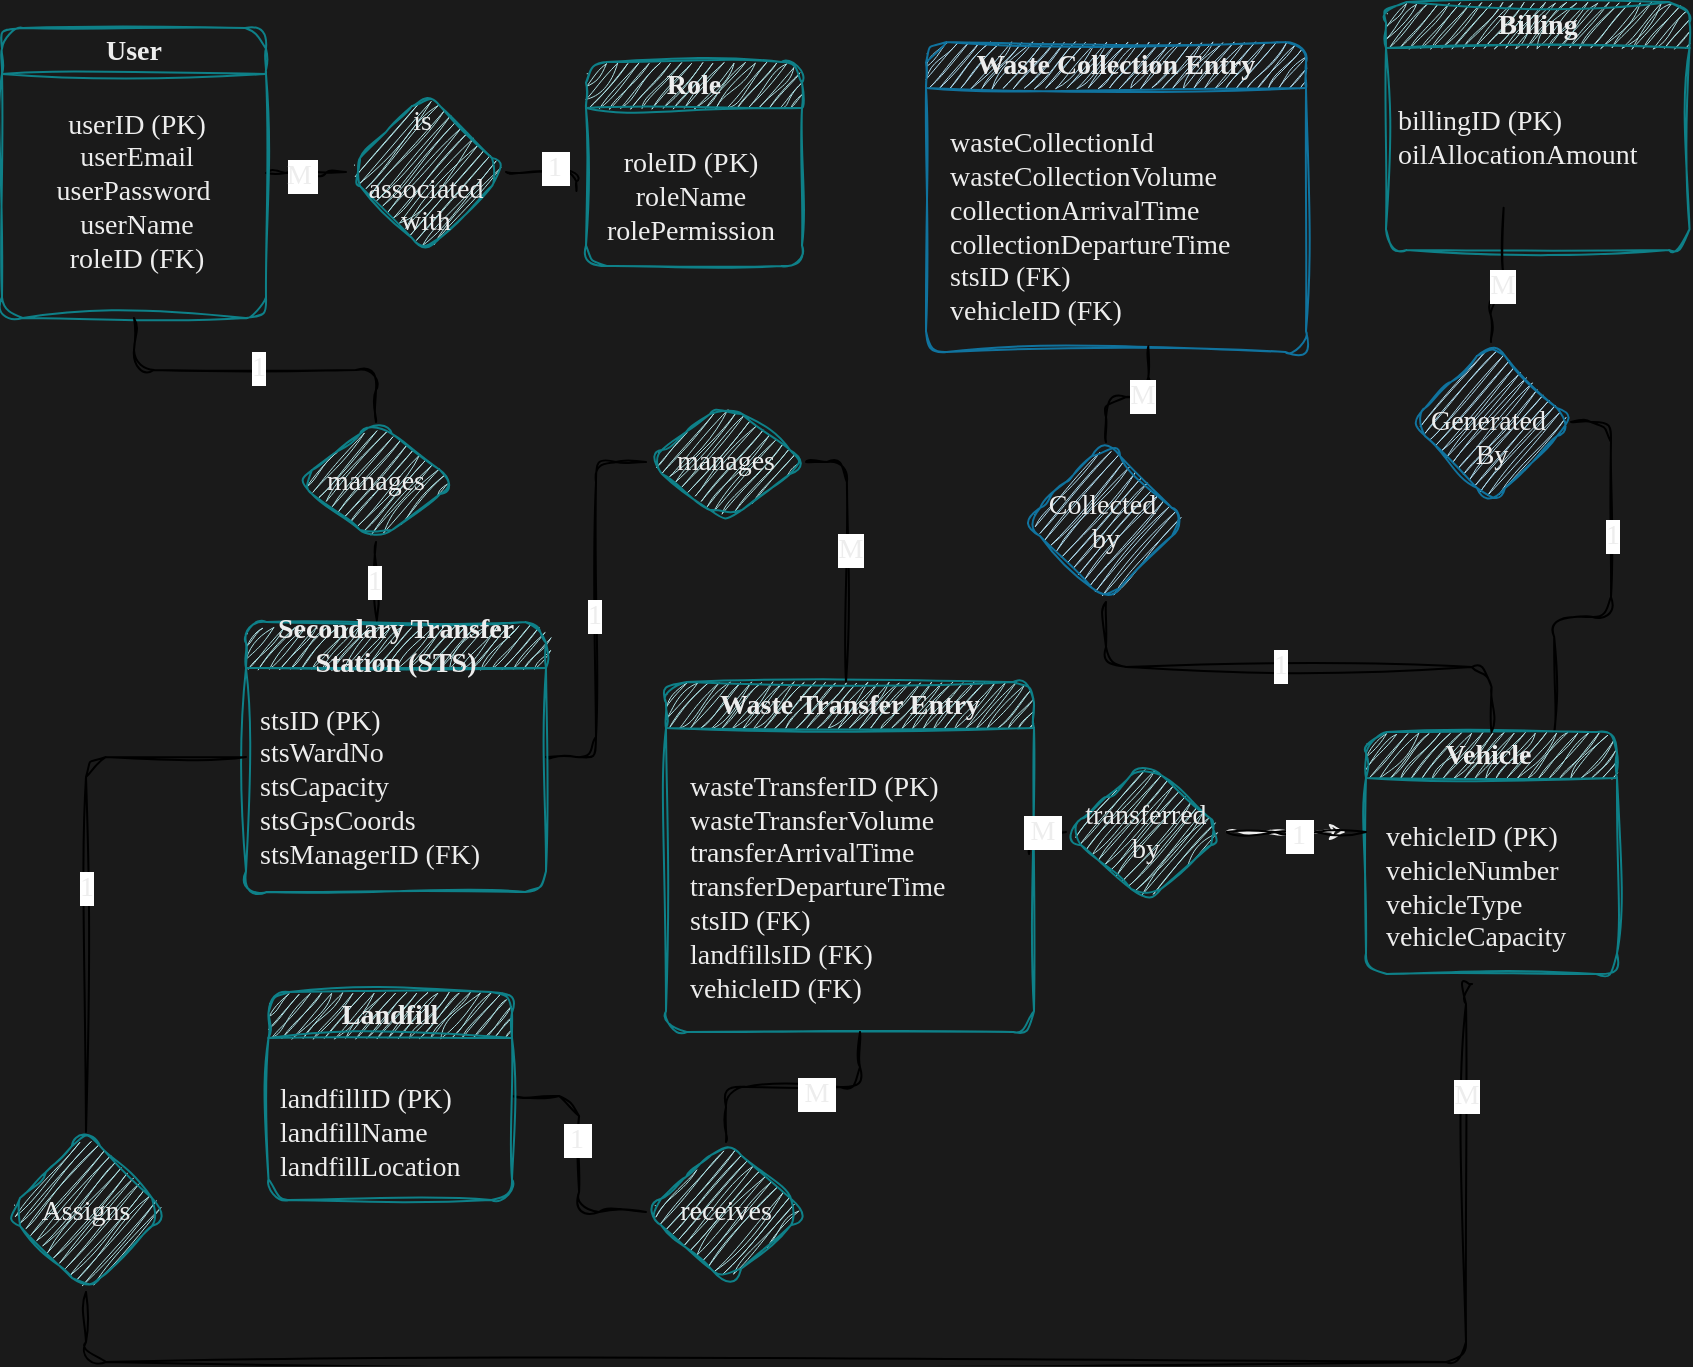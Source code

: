 <mxfile><diagram id="iHgEyVlexSGN2adajFrO" name="Page-1"><mxGraphModel dx="1386" dy="779" grid="0" gridSize="10" guides="0" tooltips="1" connect="0" arrows="0" fold="1" page="1" pageScale="1" pageWidth="850" pageHeight="1100" background="#1A1A1A" math="0" shadow="0"><root><mxCell id="0"/><mxCell id="1" parent="0"/><mxCell id="2" value="" style="edgeStyle=orthogonalEdgeStyle;rounded=1;orthogonalLoop=1;jettySize=auto;exitX=1;exitY=0.5;exitDx=0;exitDy=0;startArrow=none;startFill=0;endArrow=none;endFill=0;labelBackgroundColor=none;fontColor=#EDEDED;fontFamily=Comic Sans MS;spacingTop=0;sketch=1;curveFitting=1;jiggle=2;fontSize=14;html=1;" edge="1" parent="1" source="4" target="14"><mxGeometry relative="1" as="geometry"/></mxCell><mxCell id="3" value="M " style="edgeLabel;align=center;verticalAlign=middle;resizable=0;points=[];strokeColor=#BAC8D3;fontColor=#EDEDED;fillColor=#B1DDF0;rounded=1;fontFamily=Comic Sans MS;spacingTop=0;sketch=1;curveFitting=1;jiggle=2;fontSize=14;html=1;" vertex="1" connectable="0" parent="2"><mxGeometry x="-0.1" y="-1" relative="1" as="geometry"><mxPoint as="offset"/></mxGeometry></mxCell><mxCell id="4" value="User" style="swimlane;whiteSpace=wrap;startSize=23;labelBackgroundColor=none;fillColor=none;strokeColor=#0e8088;rounded=1;fontColor=#EDEDED;fontFamily=Comic Sans MS;spacingTop=0;sketch=1;curveFitting=1;jiggle=2;fontSize=14;html=1;" vertex="1" parent="1"><mxGeometry x="267" y="219" width="132" height="145" as="geometry"/></mxCell><mxCell id="5" value="userID (PK)&lt;br&gt;userEmail&lt;br&gt;userPassword&amp;nbsp;&lt;br&gt;userName&lt;br&gt;roleID (FK)" style="text;align=center;verticalAlign=middle;resizable=0;points=[];autosize=1;strokeColor=none;fillColor=none;labelBackgroundColor=none;rounded=1;fontFamily=Comic Sans MS;fontColor=#EDEDED;spacingTop=0;sketch=1;curveFitting=1;jiggle=2;fontSize=14;html=1;" vertex="1" parent="4"><mxGeometry x="11" y="28" width="111" height="108" as="geometry"/></mxCell><mxCell id="6" value="Role" style="swimlane;whiteSpace=wrap;labelBackgroundColor=none;fillColor=#b0e3e6;strokeColor=#0e8088;rounded=1;fontFamily=Comic Sans MS;fontColor=#EDEDED;spacingTop=0;sketch=1;curveFitting=1;jiggle=2;fontSize=14;html=1;" vertex="1" parent="1"><mxGeometry x="559" y="236" width="108" height="102" as="geometry"/></mxCell><mxCell id="7" value="roleID (PK)&lt;br&gt;roleName&lt;br&gt;rolePermission" style="text;align=center;verticalAlign=middle;resizable=0;points=[];autosize=1;strokeColor=none;fillColor=none;labelBackgroundColor=none;rounded=1;fontFamily=Comic Sans MS;fontColor=#EDEDED;spacingTop=0;sketch=1;curveFitting=1;jiggle=2;fontSize=14;html=1;" vertex="1" parent="6"><mxGeometry x="-4" y="33" width="112" height="69" as="geometry"/></mxCell><mxCell id="8" value="Waste Transfer Entry" style="swimlane;whiteSpace=wrap;labelBackgroundColor=none;fillColor=#b0e3e6;strokeColor=#0e8088;rounded=1;fontFamily=Comic Sans MS;fontColor=#EDEDED;spacingTop=0;sketch=1;curveFitting=1;jiggle=2;fontSize=14;html=1;" vertex="1" parent="1"><mxGeometry x="599" y="546" width="184" height="175" as="geometry"/></mxCell><mxCell id="9" value="wasteTransferID (PK)&amp;nbsp;&lt;br&gt;wasteTransferVolume&lt;br&gt;transferArrivalTime&lt;br&gt;transferDepartureTime&lt;br&gt;stsID (FK)&lt;br&gt;landfillsID (FK)&lt;br&gt;vehicleID (FK)" style="text;align=left;verticalAlign=middle;resizable=0;points=[];autosize=1;strokeColor=none;fillColor=none;labelBackgroundColor=none;rounded=1;fontFamily=Comic Sans MS;fontColor=#EDEDED;spacingTop=0;sketch=1;curveFitting=1;jiggle=2;fontSize=14;html=1;" vertex="1" parent="8"><mxGeometry x="10" y="31" width="174" height="144" as="geometry"/></mxCell><mxCell id="10" value="" style="edgeStyle=orthogonalEdgeStyle;rounded=1;orthogonalLoop=1;jettySize=auto;exitX=0.75;exitY=0;exitDx=0;exitDy=0;entryX=1;entryY=0.5;entryDx=0;entryDy=0;endArrow=none;endFill=0;fontFamily=Comic Sans MS;fontColor=#EDEDED;spacingTop=0;sketch=1;curveFitting=1;jiggle=2;fontSize=14;html=1;" edge="1" parent="1" source="12" target="56"><mxGeometry relative="1" as="geometry"/></mxCell><mxCell id="11" value="1" style="edgeLabel;align=center;verticalAlign=middle;resizable=0;points=[];rounded=1;fontFamily=Comic Sans MS;fontColor=#EDEDED;spacingTop=0;sketch=1;curveFitting=1;jiggle=2;fontSize=14;html=1;" vertex="1" connectable="0" parent="10"><mxGeometry x="0.244" relative="1" as="geometry"><mxPoint as="offset"/></mxGeometry></mxCell><mxCell id="12" value="Vehicle " style="swimlane;whiteSpace=wrap;labelBackgroundColor=none;fillColor=#b0e3e6;strokeColor=#0e8088;rounded=1;fontFamily=Comic Sans MS;fontColor=#EDEDED;spacingTop=0;sketch=1;curveFitting=1;jiggle=2;fontSize=14;html=1;" vertex="1" parent="1"><mxGeometry x="949" y="571" width="125.5" height="121" as="geometry"/></mxCell><mxCell id="13" value="vehicleID (PK)&lt;br&gt;vehicleNumber&lt;br&gt;vehicleType&lt;br&gt;vehicleCapacity" style="text;align=left;verticalAlign=middle;resizable=0;points=[];autosize=1;strokeColor=none;fillColor=none;labelBackgroundColor=none;rounded=1;fontFamily=Comic Sans MS;fontColor=#EDEDED;spacingTop=0;sketch=1;curveFitting=1;jiggle=2;fontSize=14;html=1;" vertex="1" parent="12"><mxGeometry x="7.5" y="35" width="118" height="86" as="geometry"/></mxCell><mxCell id="14" value="is&amp;nbsp;&lt;br&gt;&lt;br&gt;associated with" style="rhombus;whiteSpace=wrap;labelBackgroundColor=none;fillColor=#b0e3e6;strokeColor=#0e8088;rounded=1;fontFamily=Comic Sans MS;fontColor=#EDEDED;spacingTop=0;sketch=1;curveFitting=1;jiggle=2;fontSize=14;html=1;" vertex="1" parent="1"><mxGeometry x="439" y="251" width="80" height="80" as="geometry"/></mxCell><mxCell id="15" value="" style="edgeStyle=orthogonalEdgeStyle;rounded=1;orthogonalLoop=1;jettySize=auto;exitX=1;exitY=0.5;exitDx=0;exitDy=0;entryX=0;entryY=0.5;entryDx=0;entryDy=0;endArrow=none;endFill=0;fontFamily=Comic Sans MS;fontColor=#EDEDED;spacingTop=0;sketch=1;curveFitting=1;jiggle=2;fontSize=14;html=1;" edge="1" parent="1" source="17" target="53"><mxGeometry relative="1" as="geometry"/></mxCell><mxCell id="16" value="1" style="edgeLabel;align=center;verticalAlign=middle;resizable=0;points=[];rounded=1;fontFamily=Comic Sans MS;fontColor=#EDEDED;spacingTop=0;sketch=1;curveFitting=1;jiggle=2;fontSize=14;html=1;" vertex="1" connectable="0" parent="15"><mxGeometry x="-0.026" y="1" relative="1" as="geometry"><mxPoint as="offset"/></mxGeometry></mxCell><mxCell id="17" value="Secondary Transfer Station (STS)" style="swimlane;whiteSpace=wrap;startSize=23;align=center;labelBackgroundColor=none;fillColor=#b0e3e6;strokeColor=#0e8088;rounded=1;fontFamily=Comic Sans MS;fontColor=#EDEDED;spacingTop=0;sketch=1;curveFitting=1;jiggle=2;fontSize=14;html=1;" vertex="1" parent="1"><mxGeometry x="389" y="516" width="150" height="135" as="geometry"/></mxCell><mxCell id="18" value="stsID (PK)&lt;br&gt;stsWardNo&lt;br&gt;stsCapacity&lt;br&gt;stsGpsCoords&lt;br&gt;stsManagerID (FK)" style="text;align=left;verticalAlign=middle;resizable=0;points=[];autosize=1;strokeColor=none;fillColor=none;labelBackgroundColor=none;rounded=1;fontFamily=Comic Sans MS;fontColor=#EDEDED;spacingTop=0;sketch=1;curveFitting=1;jiggle=2;fontSize=14;html=1;" vertex="1" parent="17"><mxGeometry x="5" y="30" width="143" height="105" as="geometry"/></mxCell><mxCell id="19" value="" style="edgeStyle=orthogonalEdgeStyle;rounded=1;orthogonalLoop=1;jettySize=auto;exitX=1;exitY=0.5;exitDx=0;exitDy=0;entryX=-0.007;entryY=0.456;entryDx=0;entryDy=0;entryPerimeter=0;endArrow=none;endFill=0;labelBackgroundColor=none;fontColor=#EDEDED;fontFamily=Comic Sans MS;spacingTop=0;sketch=1;curveFitting=1;jiggle=2;fontSize=14;html=1;" edge="1" parent="1" source="14" target="7"><mxGeometry relative="1" as="geometry"/></mxCell><mxCell id="20" value=" 1 " style="edgeLabel;align=center;verticalAlign=middle;resizable=0;points=[];strokeColor=#BAC8D3;fontColor=#EDEDED;fillColor=#B1DDF0;rounded=1;fontFamily=Comic Sans MS;spacingTop=0;sketch=1;curveFitting=1;jiggle=2;fontSize=14;html=1;" vertex="1" connectable="0" parent="19"><mxGeometry x="0.049" y="2" relative="1" as="geometry"><mxPoint as="offset"/></mxGeometry></mxCell><mxCell id="21" value="Waste Collection Entry" style="swimlane;whiteSpace=wrap;labelBackgroundColor=none;fillColor=#b1ddf0;strokeColor=#10739e;rounded=1;fontFamily=Comic Sans MS;fontColor=#EDEDED;spacingTop=0;sketch=1;curveFitting=1;jiggle=2;fontSize=14;html=1;" vertex="1" parent="1"><mxGeometry x="729" y="226" width="190" height="155" as="geometry"/></mxCell><mxCell id="22" value="wasteCollectionId&lt;br&gt;wasteCollectionVolume&lt;br&gt;collectionArrivalTime&lt;br&gt;collectionDepartureTime&lt;br&gt;stsID (FK)&lt;br&gt;vehicleID (FK)" style="text;align=left;verticalAlign=middle;resizable=0;points=[];autosize=1;strokeColor=none;fillColor=none;labelBackgroundColor=none;rounded=1;fontFamily=Comic Sans MS;fontColor=#EDEDED;spacingTop=0;sketch=1;curveFitting=1;jiggle=2;fontSize=14;html=1;" vertex="1" parent="21"><mxGeometry x="10" y="30" width="180" height="125" as="geometry"/></mxCell><mxCell id="23" value="" style="edgeStyle=orthogonalEdgeStyle;rounded=1;orthogonalLoop=1;jettySize=auto;exitX=0.5;exitY=1;exitDx=0;exitDy=0;entryX=0.5;entryY=0;entryDx=0;entryDy=0;endArrow=none;endFill=0;fontFamily=Comic Sans MS;fontColor=#EDEDED;spacingTop=0;labelBorderColor=default;strokeColor=#000000;sketch=1;curveFitting=1;jiggle=2;fontSize=14;html=1;" edge="1" parent="1" source="25" target="12"><mxGeometry relative="1" as="geometry"/></mxCell><mxCell id="24" value="1" style="edgeLabel;align=center;verticalAlign=middle;resizable=0;points=[];rounded=1;fontFamily=Comic Sans MS;fontColor=#EDEDED;spacingTop=0;sketch=1;curveFitting=1;jiggle=2;fontSize=14;html=1;" vertex="1" connectable="0" parent="23"><mxGeometry x="-0.077" y="1" relative="1" as="geometry"><mxPoint as="offset"/></mxGeometry></mxCell><mxCell id="25" value="Collected&amp;nbsp;&lt;br&gt;by" style="rhombus;whiteSpace=wrap;labelBackgroundColor=none;fillColor=#b1ddf0;strokeColor=#10739e;rounded=1;fontFamily=Comic Sans MS;fontColor=#EDEDED;spacingTop=0;sketch=1;curveFitting=1;jiggle=2;fontSize=14;html=1;" vertex="1" parent="1"><mxGeometry x="779" y="426" width="80" height="80" as="geometry"/></mxCell><mxCell id="26" value="" style="edgeStyle=orthogonalEdgeStyle;rounded=1;orthogonalLoop=1;jettySize=auto;exitX=0.5;exitY=0;exitDx=0;exitDy=0;entryX=0.562;entryY=0.977;entryDx=0;entryDy=0;entryPerimeter=0;endArrow=none;endFill=0;endSize=3;labelBackgroundColor=none;fontColor=#EDEDED;fontFamily=Comic Sans MS;spacingTop=0;sketch=1;curveFitting=1;jiggle=2;fontSize=14;html=1;" edge="1" parent="1" source="25" target="22"><mxGeometry relative="1" as="geometry"/></mxCell><mxCell id="27" value="M" style="edgeLabel;align=center;verticalAlign=middle;resizable=0;points=[];rounded=1;fontFamily=Comic Sans MS;fontColor=#EDEDED;spacingTop=0;sketch=1;curveFitting=1;jiggle=2;fontSize=14;html=1;" vertex="1" connectable="0" parent="26"><mxGeometry x="0.174" y="1" relative="1" as="geometry"><mxPoint as="offset"/></mxGeometry></mxCell><mxCell id="28" value="" style="edgeStyle=orthogonalEdgeStyle;rounded=1;orthogonalLoop=1;jettySize=auto;exitX=1;exitY=0.5;exitDx=0;exitDy=0;strokeColor=#EEEEEE;fontColor=#EDEDED;fontFamily=Comic Sans MS;spacingTop=0;sketch=1;curveFitting=1;jiggle=2;fontSize=14;html=1;" edge="1" parent="1" source="31"><mxGeometry relative="1" as="geometry"><mxPoint x="939" y="621" as="targetPoint"/></mxGeometry></mxCell><mxCell id="29" value="" style="edgeStyle=orthogonalEdgeStyle;rounded=1;orthogonalLoop=1;jettySize=auto;exitX=1;exitY=0.5;exitDx=0;exitDy=0;strokeColor=#000000;fontColor=#EDEDED;endArrow=none;endFill=0;fontFamily=Comic Sans MS;spacingTop=0;sketch=1;curveFitting=1;jiggle=2;fontSize=14;html=1;" edge="1" parent="1" source="31"><mxGeometry relative="1" as="geometry"><mxPoint x="949" y="621" as="targetPoint"/></mxGeometry></mxCell><mxCell id="30" value=" 1 " style="edgeLabel;align=center;verticalAlign=middle;resizable=0;points=[];strokeColor=#BAC8D3;fontColor=#EDEDED;fillColor=#B1DDF0;rounded=1;fontFamily=Comic Sans MS;spacingTop=0;sketch=1;curveFitting=1;jiggle=2;fontSize=14;html=1;" vertex="1" connectable="0" parent="29"><mxGeometry x="0.035" y="-1" relative="1" as="geometry"><mxPoint as="offset"/></mxGeometry></mxCell><mxCell id="31" value="transferred&lt;br&gt;by" style="rhombus;whiteSpace=wrap;labelBackgroundColor=none;fillColor=#b0e3e6;strokeColor=#0e8088;rounded=1;fontFamily=Comic Sans MS;fontColor=#EDEDED;spacingTop=0;sketch=1;curveFitting=1;jiggle=2;fontSize=14;html=1;" vertex="1" parent="1"><mxGeometry x="799" y="586" width="80" height="70" as="geometry"/></mxCell><mxCell id="32" value="" style="edgeStyle=orthogonalEdgeStyle;rounded=1;orthogonalLoop=1;jettySize=auto;exitX=0;exitY=0.5;exitDx=0;exitDy=0;entryX=0.986;entryY=0.382;entryDx=0;entryDy=0;entryPerimeter=0;endArrow=none;endFill=0;labelBackgroundColor=none;fontColor=#EDEDED;fontFamily=Comic Sans MS;spacingTop=0;sketch=1;curveFitting=1;jiggle=2;fontSize=14;html=1;" edge="1" parent="1" source="31" target="9"><mxGeometry relative="1" as="geometry"/></mxCell><mxCell id="33" value=" M " style="edgeLabel;align=center;verticalAlign=middle;resizable=0;points=[];strokeColor=#BAC8D3;fontColor=#EDEDED;fillColor=#B1DDF0;rounded=1;fontFamily=Comic Sans MS;spacingTop=0;sketch=1;curveFitting=1;jiggle=2;fontSize=14;html=1;" vertex="1" connectable="0" parent="32"><mxGeometry x="-0.082" relative="1" as="geometry"><mxPoint x="1" as="offset"/></mxGeometry></mxCell><mxCell id="34" value="manages" style="rhombus;whiteSpace=wrap;fillColor=#b0e3e6;strokeColor=#0e8088;rounded=1;fontFamily=Comic Sans MS;fontColor=#EDEDED;spacingTop=0;sketch=1;curveFitting=1;jiggle=2;fontSize=14;html=1;" vertex="1" parent="1"><mxGeometry x="414" y="416" width="80" height="60" as="geometry"/></mxCell><mxCell id="35" value="" style="edgeStyle=orthogonalEdgeStyle;rounded=1;orthogonalLoop=1;jettySize=auto;exitX=0.5;exitY=0;exitDx=0;exitDy=0;entryX=0.5;entryY=1;entryDx=0;entryDy=0;endArrow=none;endFill=0;fontFamily=Comic Sans MS;fontColor=#EDEDED;spacingTop=0;sketch=1;curveFitting=1;jiggle=2;fontSize=14;html=1;" edge="1" parent="1" source="34" target="4"><mxGeometry relative="1" as="geometry"/></mxCell><mxCell id="36" value="1" style="edgeLabel;align=center;verticalAlign=middle;resizable=0;points=[];rounded=1;fontFamily=Comic Sans MS;fontColor=#EDEDED;spacingTop=0;sketch=1;curveFitting=1;jiggle=2;fontSize=14;html=1;" vertex="1" connectable="0" parent="35"><mxGeometry x="-0.02" y="-1" relative="1" as="geometry"><mxPoint as="offset"/></mxGeometry></mxCell><mxCell id="37" value="" style="edgeStyle=orthogonalEdgeStyle;rounded=1;orthogonalLoop=1;jettySize=auto;exitX=0.5;exitY=1;exitDx=0;exitDy=0;entryX=0.436;entryY=-0.006;entryDx=0;entryDy=0;entryPerimeter=0;endArrow=none;endFill=0;fontFamily=Comic Sans MS;fontColor=#EDEDED;spacingTop=0;sketch=1;curveFitting=1;jiggle=2;fontSize=14;html=1;" edge="1" parent="1" source="34" target="17"><mxGeometry relative="1" as="geometry"/></mxCell><mxCell id="38" value="1" style="edgeLabel;align=center;verticalAlign=middle;resizable=0;points=[];rounded=1;fontFamily=Comic Sans MS;fontColor=#EDEDED;spacingTop=0;sketch=1;curveFitting=1;jiggle=2;fontSize=14;html=1;" vertex="1" connectable="0" parent="37"><mxGeometry x="0.018" y="-1" relative="1" as="geometry"><mxPoint as="offset"/></mxGeometry></mxCell><mxCell id="39" value="Billing" style="swimlane;whiteSpace=wrap;labelBackgroundColor=none;fillColor=#b0e3e6;strokeColor=#0e8088;rounded=1;fontFamily=Comic Sans MS;fontColor=#EDEDED;spacingTop=0;sketch=1;curveFitting=1;jiggle=2;fontSize=14;html=1;" vertex="1" parent="1"><mxGeometry x="959" y="206" width="151.75" height="124" as="geometry"/></mxCell><mxCell id="40" value="billingID (PK)&lt;br&gt;oilAllocationAmount&lt;br&gt;&lt;br&gt;" style="text;align=left;verticalAlign=middle;resizable=0;points=[];autosize=1;strokeColor=none;fillColor=none;labelBackgroundColor=none;rounded=1;fontFamily=Comic Sans MS;fontColor=#EDEDED;spacingTop=0;sketch=1;curveFitting=1;jiggle=2;fontSize=14;html=1;" vertex="1" parent="39"><mxGeometry x="3.75" y="29" width="148" height="95" as="geometry"/></mxCell><mxCell id="41" value="" style="edgeStyle=orthogonalEdgeStyle;rounded=1;orthogonalLoop=1;jettySize=auto;exitX=1;exitY=0.5;exitDx=0;exitDy=0;entryX=0;entryY=0.5;entryDx=0;entryDy=0;endArrow=none;endFill=0;fontFamily=Comic Sans MS;fontColor=#EDEDED;spacingTop=0;sketch=1;curveFitting=1;jiggle=2;fontSize=14;html=1;" edge="1" parent="1" source="43" target="47"><mxGeometry relative="1" as="geometry"/></mxCell><mxCell id="42" value=" 1 " style="edgeLabel;align=center;verticalAlign=middle;resizable=0;points=[];rounded=1;fontFamily=Comic Sans MS;fontColor=#EDEDED;spacingTop=0;sketch=1;curveFitting=1;jiggle=2;fontSize=14;html=1;" vertex="1" connectable="0" parent="41"><mxGeometry x="-0.124" y="-2" relative="1" as="geometry"><mxPoint as="offset"/></mxGeometry></mxCell><mxCell id="43" value="Landfill" style="swimlane;whiteSpace=wrap;labelBackgroundColor=none;fillColor=#b0e3e6;strokeColor=#0e8088;rounded=1;fontFamily=Comic Sans MS;fontColor=#EDEDED;spacingTop=0;sketch=1;curveFitting=1;jiggle=2;fontSize=14;html=1;" vertex="1" parent="1"><mxGeometry x="400.25" y="701" width="121.75" height="104" as="geometry"/></mxCell><mxCell id="44" value="landfillID (PK)&lt;br&gt;landfillName&lt;br&gt;landfillLocation" style="text;align=left;verticalAlign=middle;resizable=0;points=[];autosize=1;strokeColor=none;fillColor=none;labelBackgroundColor=none;rounded=1;fontFamily=Comic Sans MS;fontColor=#EDEDED;spacingTop=0;sketch=1;curveFitting=1;jiggle=2;fontSize=14;html=1;" vertex="1" parent="43"><mxGeometry x="3.75" y="38" width="118" height="66" as="geometry"/></mxCell><mxCell id="45" value="" style="edgeStyle=orthogonalEdgeStyle;rounded=1;orthogonalLoop=1;jettySize=auto;exitX=0.5;exitY=0;exitDx=0;exitDy=0;endArrow=none;endFill=0;fontFamily=Comic Sans MS;fontColor=#EDEDED;spacingTop=0;sketch=1;curveFitting=1;jiggle=2;fontSize=14;html=1;" edge="1" parent="1" source="47" target="9"><mxGeometry relative="1" as="geometry"/></mxCell><mxCell id="46" value=" M " style="edgeLabel;align=center;verticalAlign=middle;resizable=0;points=[];rounded=1;fontFamily=Comic Sans MS;fontColor=#EDEDED;spacingTop=0;sketch=1;curveFitting=1;jiggle=2;fontSize=14;html=1;" vertex="1" connectable="0" parent="45"><mxGeometry x="0.192" y="-3" relative="1" as="geometry"><mxPoint as="offset"/></mxGeometry></mxCell><mxCell id="47" value="receives" style="rhombus;whiteSpace=wrap;labelBackgroundColor=none;fillColor=#b0e3e6;strokeColor=#0e8088;rounded=1;fontFamily=Comic Sans MS;fontColor=#EDEDED;spacingTop=0;sketch=1;curveFitting=1;jiggle=2;fontSize=14;html=1;" vertex="1" parent="1"><mxGeometry x="589" y="776" width="80" height="70" as="geometry"/></mxCell><mxCell id="48" value="Assigns" style="rhombus;whiteSpace=wrap;fillColor=#b0e3e6;strokeColor=#0e8088;rounded=1;fontFamily=Comic Sans MS;fontColor=#EDEDED;spacingTop=0;sketch=1;curveFitting=1;jiggle=2;fontSize=14;html=1;" vertex="1" parent="1"><mxGeometry x="269" y="771" width="80" height="80" as="geometry"/></mxCell><mxCell id="49" value="" style="edgeStyle=orthogonalEdgeStyle;rounded=1;orthogonalLoop=1;jettySize=auto;exitX=0;exitY=0.5;exitDx=0;exitDy=0;entryX=0.5;entryY=0;entryDx=0;entryDy=0;endArrow=none;endFill=0;fontFamily=Comic Sans MS;fontColor=#EDEDED;spacingTop=0;sketch=1;curveFitting=1;jiggle=2;fontSize=14;html=1;" edge="1" parent="1" source="17" target="48"><mxGeometry relative="1" as="geometry"/></mxCell><mxCell id="50" value="1" style="edgeLabel;align=center;verticalAlign=middle;resizable=0;points=[];rounded=1;fontFamily=Comic Sans MS;fontColor=#EDEDED;spacingTop=0;sketch=1;curveFitting=1;jiggle=2;fontSize=14;html=1;" vertex="1" connectable="0" parent="49"><mxGeometry x="0.086" relative="1" as="geometry"><mxPoint as="offset"/></mxGeometry></mxCell><mxCell id="51" value="" style="edgeStyle=orthogonalEdgeStyle;rounded=1;orthogonalLoop=1;jettySize=auto;exitX=0.5;exitY=1;exitDx=0;exitDy=0;entryX=0.386;entryY=1.058;entryDx=0;entryDy=0;entryPerimeter=0;endArrow=none;endFill=0;fontFamily=Comic Sans MS;fontColor=#EDEDED;spacingTop=0;sketch=1;curveFitting=1;jiggle=2;fontSize=14;html=1;" edge="1" parent="1" source="48" target="13"><mxGeometry relative="1" as="geometry"><Array as="points"><mxPoint x="309" y="886"/><mxPoint x="999" y="886"/></Array></mxGeometry></mxCell><mxCell id="52" value="M" style="edgeLabel;align=center;verticalAlign=middle;resizable=0;points=[];rounded=1;fontFamily=Comic Sans MS;fontColor=#EDEDED;spacingTop=0;sketch=1;curveFitting=1;jiggle=2;fontSize=14;html=1;" vertex="1" connectable="0" parent="51"><mxGeometry x="0.872" relative="1" as="geometry"><mxPoint as="offset"/></mxGeometry></mxCell><mxCell id="53" value="manages" style="rhombus;whiteSpace=wrap;fillColor=#b0e3e6;strokeColor=#0e8088;rounded=1;fontFamily=Comic Sans MS;fontColor=#EDEDED;spacingTop=0;sketch=1;curveFitting=1;jiggle=2;fontSize=14;html=1;" vertex="1" parent="1"><mxGeometry x="589" y="406" width="80" height="60" as="geometry"/></mxCell><mxCell id="54" value="" style="edgeStyle=orthogonalEdgeStyle;rounded=1;orthogonalLoop=1;jettySize=auto;exitX=1;exitY=0.5;exitDx=0;exitDy=0;endArrow=none;endFill=0;fontFamily=Comic Sans MS;fontColor=#EDEDED;spacingTop=0;sketch=1;curveFitting=1;jiggle=2;fontSize=14;html=1;" edge="1" parent="1" source="53"><mxGeometry relative="1" as="geometry"><mxPoint x="689" y="546" as="targetPoint"/></mxGeometry></mxCell><mxCell id="55" value="M" style="edgeLabel;align=center;verticalAlign=middle;resizable=0;points=[];rounded=1;fontFamily=Comic Sans MS;fontColor=#EDEDED;spacingTop=0;sketch=1;curveFitting=1;jiggle=2;fontSize=14;html=1;" vertex="1" connectable="0" parent="54"><mxGeometry x="-0.017" y="1" relative="1" as="geometry"><mxPoint as="offset"/></mxGeometry></mxCell><mxCell id="56" value="&lt;br&gt;Generated&amp;nbsp;&lt;br&gt;By" style="rhombus;whiteSpace=wrap;labelBackgroundColor=none;fillColor=#b1ddf0;strokeColor=#10739e;rounded=1;fontFamily=Comic Sans MS;fontColor=#EDEDED;spacingTop=0;sketch=1;curveFitting=1;jiggle=2;fontSize=14;html=1;" vertex="1" parent="1"><mxGeometry x="971.5" y="376" width="80" height="80" as="geometry"/></mxCell><mxCell id="57" value="" style="edgeStyle=orthogonalEdgeStyle;rounded=1;orthogonalLoop=1;jettySize=auto;exitX=0.5;exitY=0;exitDx=0;exitDy=0;entryX=0.372;entryY=0.778;entryDx=0;entryDy=0;entryPerimeter=0;endArrow=none;endFill=0;fontFamily=Comic Sans MS;fontColor=#EDEDED;spacingTop=0;sketch=1;curveFitting=1;jiggle=2;fontSize=14;html=1;" edge="1" parent="1" source="56" target="40"><mxGeometry relative="1" as="geometry"/></mxCell><mxCell id="58" value="M" style="edgeLabel;align=center;verticalAlign=middle;resizable=0;points=[];rounded=1;fontFamily=Comic Sans MS;fontColor=#EDEDED;spacingTop=0;sketch=1;curveFitting=1;jiggle=2;fontSize=14;html=1;" vertex="1" connectable="0" parent="57"><mxGeometry x="-0.088" y="1" relative="1" as="geometry"><mxPoint y="-1" as="offset"/></mxGeometry></mxCell></root></mxGraphModel></diagram></mxfile>
